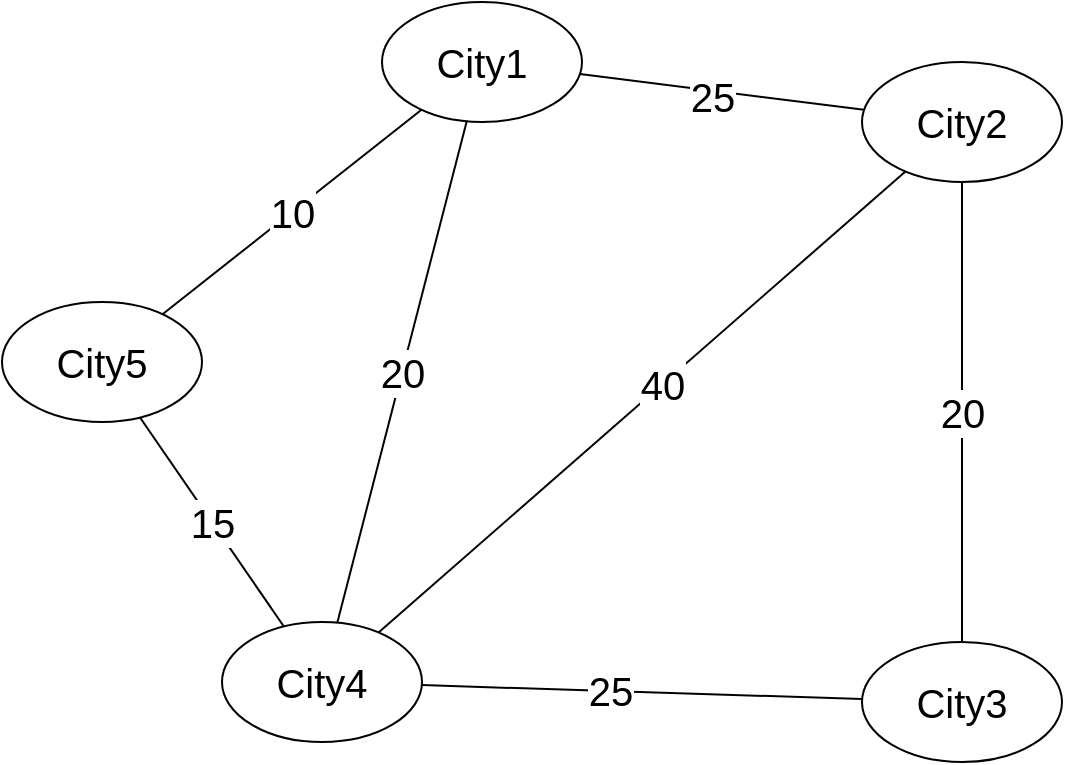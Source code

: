 <mxfile version="16.6.7" type="device"><diagram id="dUOSILdkqnN8hebHDTw4" name="Page-1"><mxGraphModel dx="1422" dy="776" grid="1" gridSize="10" guides="1" tooltips="1" connect="1" arrows="1" fold="1" page="1" pageScale="1" pageWidth="850" pageHeight="1100" math="0" shadow="0"><root><mxCell id="0"/><mxCell id="1" parent="0"/><mxCell id="vg8tu6_7H2P-pBfORlmA-6" value="10" style="rounded=0;orthogonalLoop=1;jettySize=auto;html=1;fontSize=20;endArrow=none;endFill=0;" edge="1" parent="1" source="vg8tu6_7H2P-pBfORlmA-1" target="vg8tu6_7H2P-pBfORlmA-2"><mxGeometry relative="1" as="geometry"/></mxCell><mxCell id="vg8tu6_7H2P-pBfORlmA-7" style="edgeStyle=none;rounded=0;orthogonalLoop=1;jettySize=auto;html=1;fontSize=20;endArrow=none;endFill=0;" edge="1" parent="1" source="vg8tu6_7H2P-pBfORlmA-1" target="vg8tu6_7H2P-pBfORlmA-3"><mxGeometry relative="1" as="geometry"/></mxCell><mxCell id="vg8tu6_7H2P-pBfORlmA-12" value="25" style="edgeLabel;html=1;align=center;verticalAlign=middle;resizable=0;points=[];fontSize=20;" vertex="1" connectable="0" parent="vg8tu6_7H2P-pBfORlmA-7"><mxGeometry x="0.363" y="1" relative="1" as="geometry"><mxPoint x="-31" as="offset"/></mxGeometry></mxCell><mxCell id="vg8tu6_7H2P-pBfORlmA-15" value="20" style="edgeStyle=none;rounded=0;orthogonalLoop=1;jettySize=auto;html=1;fontSize=20;endArrow=none;endFill=0;" edge="1" parent="1" source="vg8tu6_7H2P-pBfORlmA-1" target="vg8tu6_7H2P-pBfORlmA-5"><mxGeometry relative="1" as="geometry"/></mxCell><mxCell id="vg8tu6_7H2P-pBfORlmA-1" value="City1" style="ellipse;whiteSpace=wrap;html=1;fontSize=20;" vertex="1" parent="1"><mxGeometry x="260" y="70" width="100" height="60" as="geometry"/></mxCell><mxCell id="vg8tu6_7H2P-pBfORlmA-8" value="15" style="edgeStyle=none;rounded=0;orthogonalLoop=1;jettySize=auto;html=1;fontSize=20;endArrow=none;endFill=0;" edge="1" parent="1" source="vg8tu6_7H2P-pBfORlmA-2" target="vg8tu6_7H2P-pBfORlmA-5"><mxGeometry relative="1" as="geometry"/></mxCell><mxCell id="vg8tu6_7H2P-pBfORlmA-2" value="City5" style="ellipse;whiteSpace=wrap;html=1;fontSize=20;" vertex="1" parent="1"><mxGeometry x="70" y="220" width="100" height="60" as="geometry"/></mxCell><mxCell id="vg8tu6_7H2P-pBfORlmA-3" value="City2" style="ellipse;whiteSpace=wrap;html=1;fontSize=20;" vertex="1" parent="1"><mxGeometry x="500" y="100" width="100" height="60" as="geometry"/></mxCell><mxCell id="vg8tu6_7H2P-pBfORlmA-9" value="20" style="edgeStyle=none;rounded=0;orthogonalLoop=1;jettySize=auto;html=1;fontSize=20;endArrow=none;endFill=0;" edge="1" parent="1" source="vg8tu6_7H2P-pBfORlmA-4" target="vg8tu6_7H2P-pBfORlmA-3"><mxGeometry relative="1" as="geometry"/></mxCell><mxCell id="vg8tu6_7H2P-pBfORlmA-10" style="edgeStyle=none;rounded=0;orthogonalLoop=1;jettySize=auto;html=1;fontSize=20;endArrow=none;endFill=0;" edge="1" parent="1" source="vg8tu6_7H2P-pBfORlmA-4" target="vg8tu6_7H2P-pBfORlmA-5"><mxGeometry relative="1" as="geometry"/></mxCell><mxCell id="vg8tu6_7H2P-pBfORlmA-14" value="25" style="edgeLabel;html=1;align=center;verticalAlign=middle;resizable=0;points=[];fontSize=20;" vertex="1" connectable="0" parent="vg8tu6_7H2P-pBfORlmA-10"><mxGeometry x="0.145" y="-1" relative="1" as="geometry"><mxPoint as="offset"/></mxGeometry></mxCell><mxCell id="vg8tu6_7H2P-pBfORlmA-4" value="City3" style="ellipse;whiteSpace=wrap;html=1;fontSize=20;" vertex="1" parent="1"><mxGeometry x="500" y="390" width="100" height="60" as="geometry"/></mxCell><mxCell id="vg8tu6_7H2P-pBfORlmA-11" style="edgeStyle=none;rounded=0;orthogonalLoop=1;jettySize=auto;html=1;fontSize=20;endArrow=none;endFill=0;" edge="1" parent="1" source="vg8tu6_7H2P-pBfORlmA-5" target="vg8tu6_7H2P-pBfORlmA-3"><mxGeometry relative="1" as="geometry"/></mxCell><mxCell id="vg8tu6_7H2P-pBfORlmA-13" value="40" style="edgeLabel;html=1;align=center;verticalAlign=middle;resizable=0;points=[];fontSize=20;" vertex="1" connectable="0" parent="vg8tu6_7H2P-pBfORlmA-11"><mxGeometry x="0.234" y="1" relative="1" as="geometry"><mxPoint x="-20" y="18" as="offset"/></mxGeometry></mxCell><mxCell id="vg8tu6_7H2P-pBfORlmA-5" value="City4" style="ellipse;whiteSpace=wrap;html=1;fontSize=20;" vertex="1" parent="1"><mxGeometry x="180" y="380" width="100" height="60" as="geometry"/></mxCell></root></mxGraphModel></diagram></mxfile>